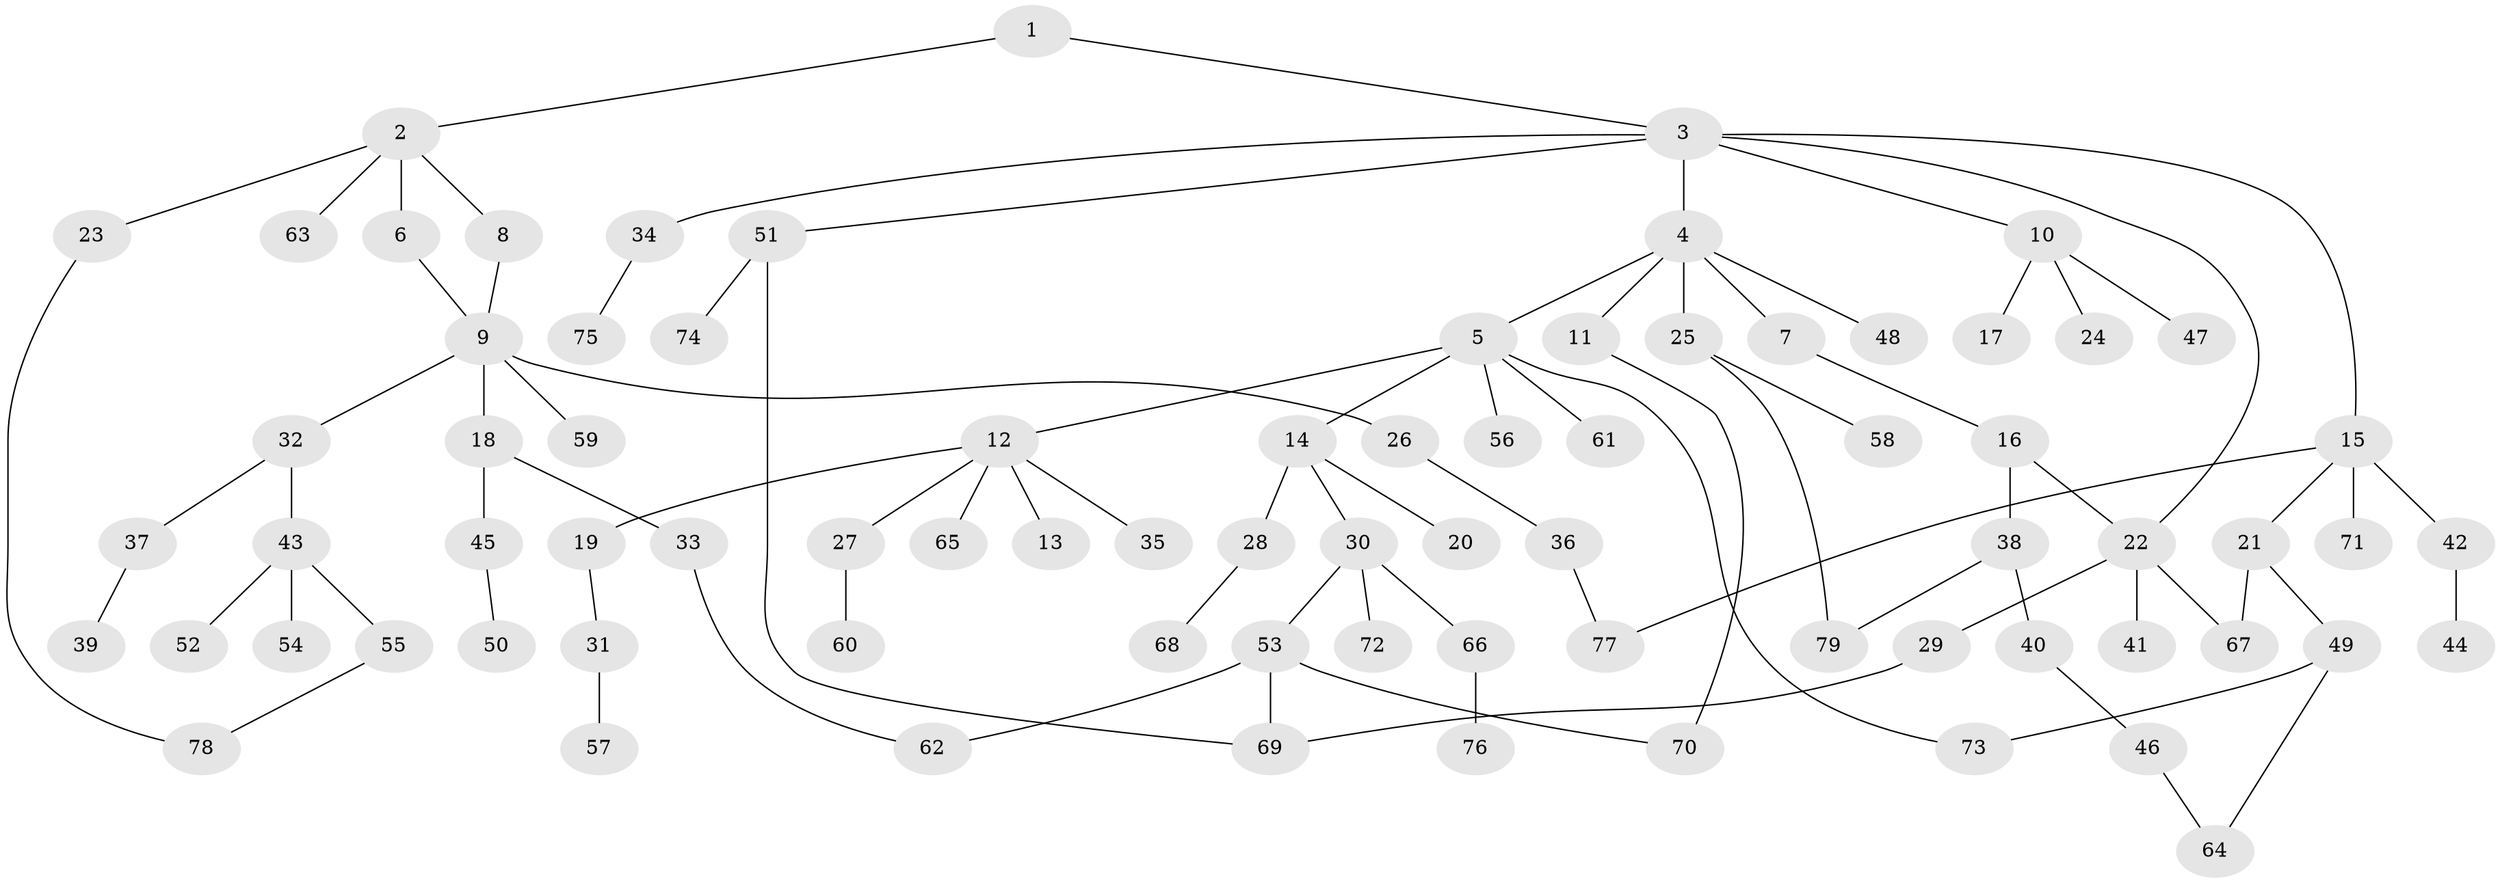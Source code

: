 // Generated by graph-tools (version 1.1) at 2025/00/03/09/25 03:00:57]
// undirected, 79 vertices, 90 edges
graph export_dot {
graph [start="1"]
  node [color=gray90,style=filled];
  1;
  2;
  3;
  4;
  5;
  6;
  7;
  8;
  9;
  10;
  11;
  12;
  13;
  14;
  15;
  16;
  17;
  18;
  19;
  20;
  21;
  22;
  23;
  24;
  25;
  26;
  27;
  28;
  29;
  30;
  31;
  32;
  33;
  34;
  35;
  36;
  37;
  38;
  39;
  40;
  41;
  42;
  43;
  44;
  45;
  46;
  47;
  48;
  49;
  50;
  51;
  52;
  53;
  54;
  55;
  56;
  57;
  58;
  59;
  60;
  61;
  62;
  63;
  64;
  65;
  66;
  67;
  68;
  69;
  70;
  71;
  72;
  73;
  74;
  75;
  76;
  77;
  78;
  79;
  1 -- 2;
  1 -- 3;
  2 -- 6;
  2 -- 8;
  2 -- 23;
  2 -- 63;
  3 -- 4;
  3 -- 10;
  3 -- 15;
  3 -- 34;
  3 -- 51;
  3 -- 22;
  4 -- 5;
  4 -- 7;
  4 -- 11;
  4 -- 25;
  4 -- 48;
  5 -- 12;
  5 -- 14;
  5 -- 56;
  5 -- 61;
  5 -- 73;
  6 -- 9;
  7 -- 16;
  8 -- 9;
  9 -- 18;
  9 -- 26;
  9 -- 32;
  9 -- 59;
  10 -- 17;
  10 -- 24;
  10 -- 47;
  11 -- 70;
  12 -- 13;
  12 -- 19;
  12 -- 27;
  12 -- 35;
  12 -- 65;
  14 -- 20;
  14 -- 28;
  14 -- 30;
  15 -- 21;
  15 -- 42;
  15 -- 71;
  15 -- 77;
  16 -- 22;
  16 -- 38;
  18 -- 33;
  18 -- 45;
  19 -- 31;
  21 -- 49;
  21 -- 67;
  22 -- 29;
  22 -- 41;
  22 -- 67;
  23 -- 78;
  25 -- 58;
  25 -- 79;
  26 -- 36;
  27 -- 60;
  28 -- 68;
  29 -- 69;
  30 -- 53;
  30 -- 66;
  30 -- 72;
  31 -- 57;
  32 -- 37;
  32 -- 43;
  33 -- 62;
  34 -- 75;
  36 -- 77;
  37 -- 39;
  38 -- 40;
  38 -- 79;
  40 -- 46;
  42 -- 44;
  43 -- 52;
  43 -- 54;
  43 -- 55;
  45 -- 50;
  46 -- 64;
  49 -- 73;
  49 -- 64;
  51 -- 74;
  51 -- 69;
  53 -- 62;
  53 -- 69;
  53 -- 70;
  55 -- 78;
  66 -- 76;
}
